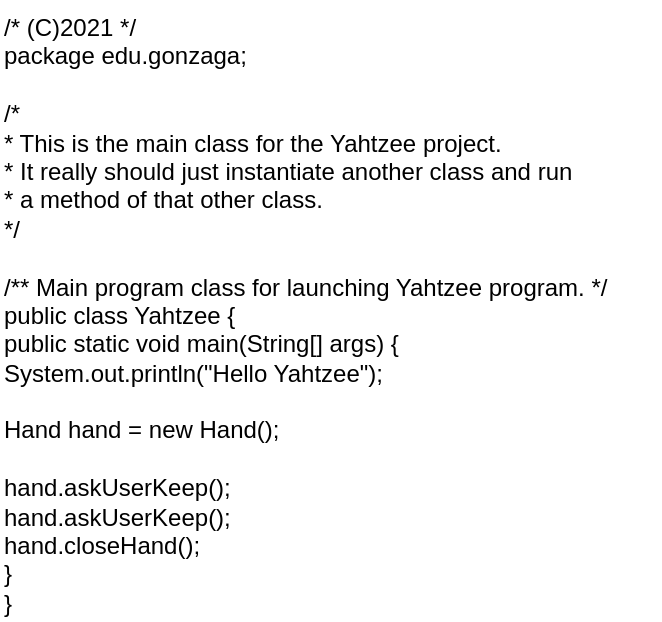 <mxfile>
    <diagram id="c4SegNKQJvIpXFwsU7ox" name="Page-1">
        <mxGraphModel dx="918" dy="455" grid="1" gridSize="10" guides="1" tooltips="1" connect="1" arrows="1" fold="1" page="1" pageScale="1" pageWidth="850" pageHeight="1100" math="0" shadow="0">
            <root>
                <mxCell id="0"/>
                <mxCell id="1" parent="0"/>
                <mxCell id="2" value="/* (C)2021 */&#10;package edu.gonzaga;&#10;&#10;/*&#10; *  This is the main class for the Yahtzee project.&#10; *  It really should just instantiate another class and run&#10; *   a method of that other class.&#10; */&#10;&#10;/** Main program class for launching Yahtzee program. */&#10;public class Yahtzee {&#10;    public static void main(String[] args) {&#10;        System.out.println(&quot;Hello Yahtzee&quot;);&#10;&#10;        Hand hand = new Hand();&#10;&#10;        hand.askUserKeep();&#10;        hand.askUserKeep();&#10;        hand.closeHand();&#10;    }&#10;}" style="text;whiteSpace=wrap;html=1;" vertex="1" parent="1">
                    <mxGeometry width="330" height="310" as="geometry"/>
                </mxCell>
            </root>
        </mxGraphModel>
    </diagram>
</mxfile>